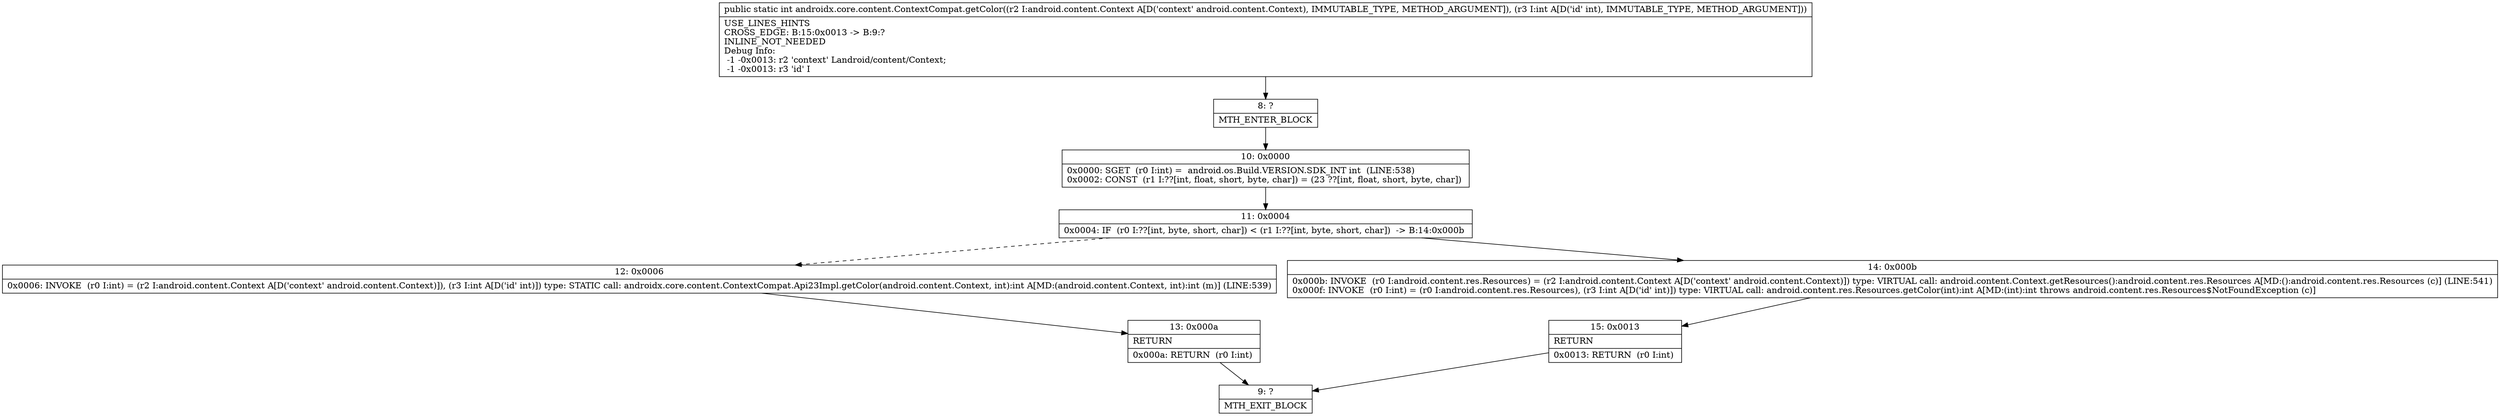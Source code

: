 digraph "CFG forandroidx.core.content.ContextCompat.getColor(Landroid\/content\/Context;I)I" {
Node_8 [shape=record,label="{8\:\ ?|MTH_ENTER_BLOCK\l}"];
Node_10 [shape=record,label="{10\:\ 0x0000|0x0000: SGET  (r0 I:int) =  android.os.Build.VERSION.SDK_INT int  (LINE:538)\l0x0002: CONST  (r1 I:??[int, float, short, byte, char]) = (23 ??[int, float, short, byte, char]) \l}"];
Node_11 [shape=record,label="{11\:\ 0x0004|0x0004: IF  (r0 I:??[int, byte, short, char]) \< (r1 I:??[int, byte, short, char])  \-\> B:14:0x000b \l}"];
Node_12 [shape=record,label="{12\:\ 0x0006|0x0006: INVOKE  (r0 I:int) = (r2 I:android.content.Context A[D('context' android.content.Context)]), (r3 I:int A[D('id' int)]) type: STATIC call: androidx.core.content.ContextCompat.Api23Impl.getColor(android.content.Context, int):int A[MD:(android.content.Context, int):int (m)] (LINE:539)\l}"];
Node_13 [shape=record,label="{13\:\ 0x000a|RETURN\l|0x000a: RETURN  (r0 I:int) \l}"];
Node_9 [shape=record,label="{9\:\ ?|MTH_EXIT_BLOCK\l}"];
Node_14 [shape=record,label="{14\:\ 0x000b|0x000b: INVOKE  (r0 I:android.content.res.Resources) = (r2 I:android.content.Context A[D('context' android.content.Context)]) type: VIRTUAL call: android.content.Context.getResources():android.content.res.Resources A[MD:():android.content.res.Resources (c)] (LINE:541)\l0x000f: INVOKE  (r0 I:int) = (r0 I:android.content.res.Resources), (r3 I:int A[D('id' int)]) type: VIRTUAL call: android.content.res.Resources.getColor(int):int A[MD:(int):int throws android.content.res.Resources$NotFoundException (c)]\l}"];
Node_15 [shape=record,label="{15\:\ 0x0013|RETURN\l|0x0013: RETURN  (r0 I:int) \l}"];
MethodNode[shape=record,label="{public static int androidx.core.content.ContextCompat.getColor((r2 I:android.content.Context A[D('context' android.content.Context), IMMUTABLE_TYPE, METHOD_ARGUMENT]), (r3 I:int A[D('id' int), IMMUTABLE_TYPE, METHOD_ARGUMENT]))  | USE_LINES_HINTS\lCROSS_EDGE: B:15:0x0013 \-\> B:9:?\lINLINE_NOT_NEEDED\lDebug Info:\l  \-1 \-0x0013: r2 'context' Landroid\/content\/Context;\l  \-1 \-0x0013: r3 'id' I\l}"];
MethodNode -> Node_8;Node_8 -> Node_10;
Node_10 -> Node_11;
Node_11 -> Node_12[style=dashed];
Node_11 -> Node_14;
Node_12 -> Node_13;
Node_13 -> Node_9;
Node_14 -> Node_15;
Node_15 -> Node_9;
}

